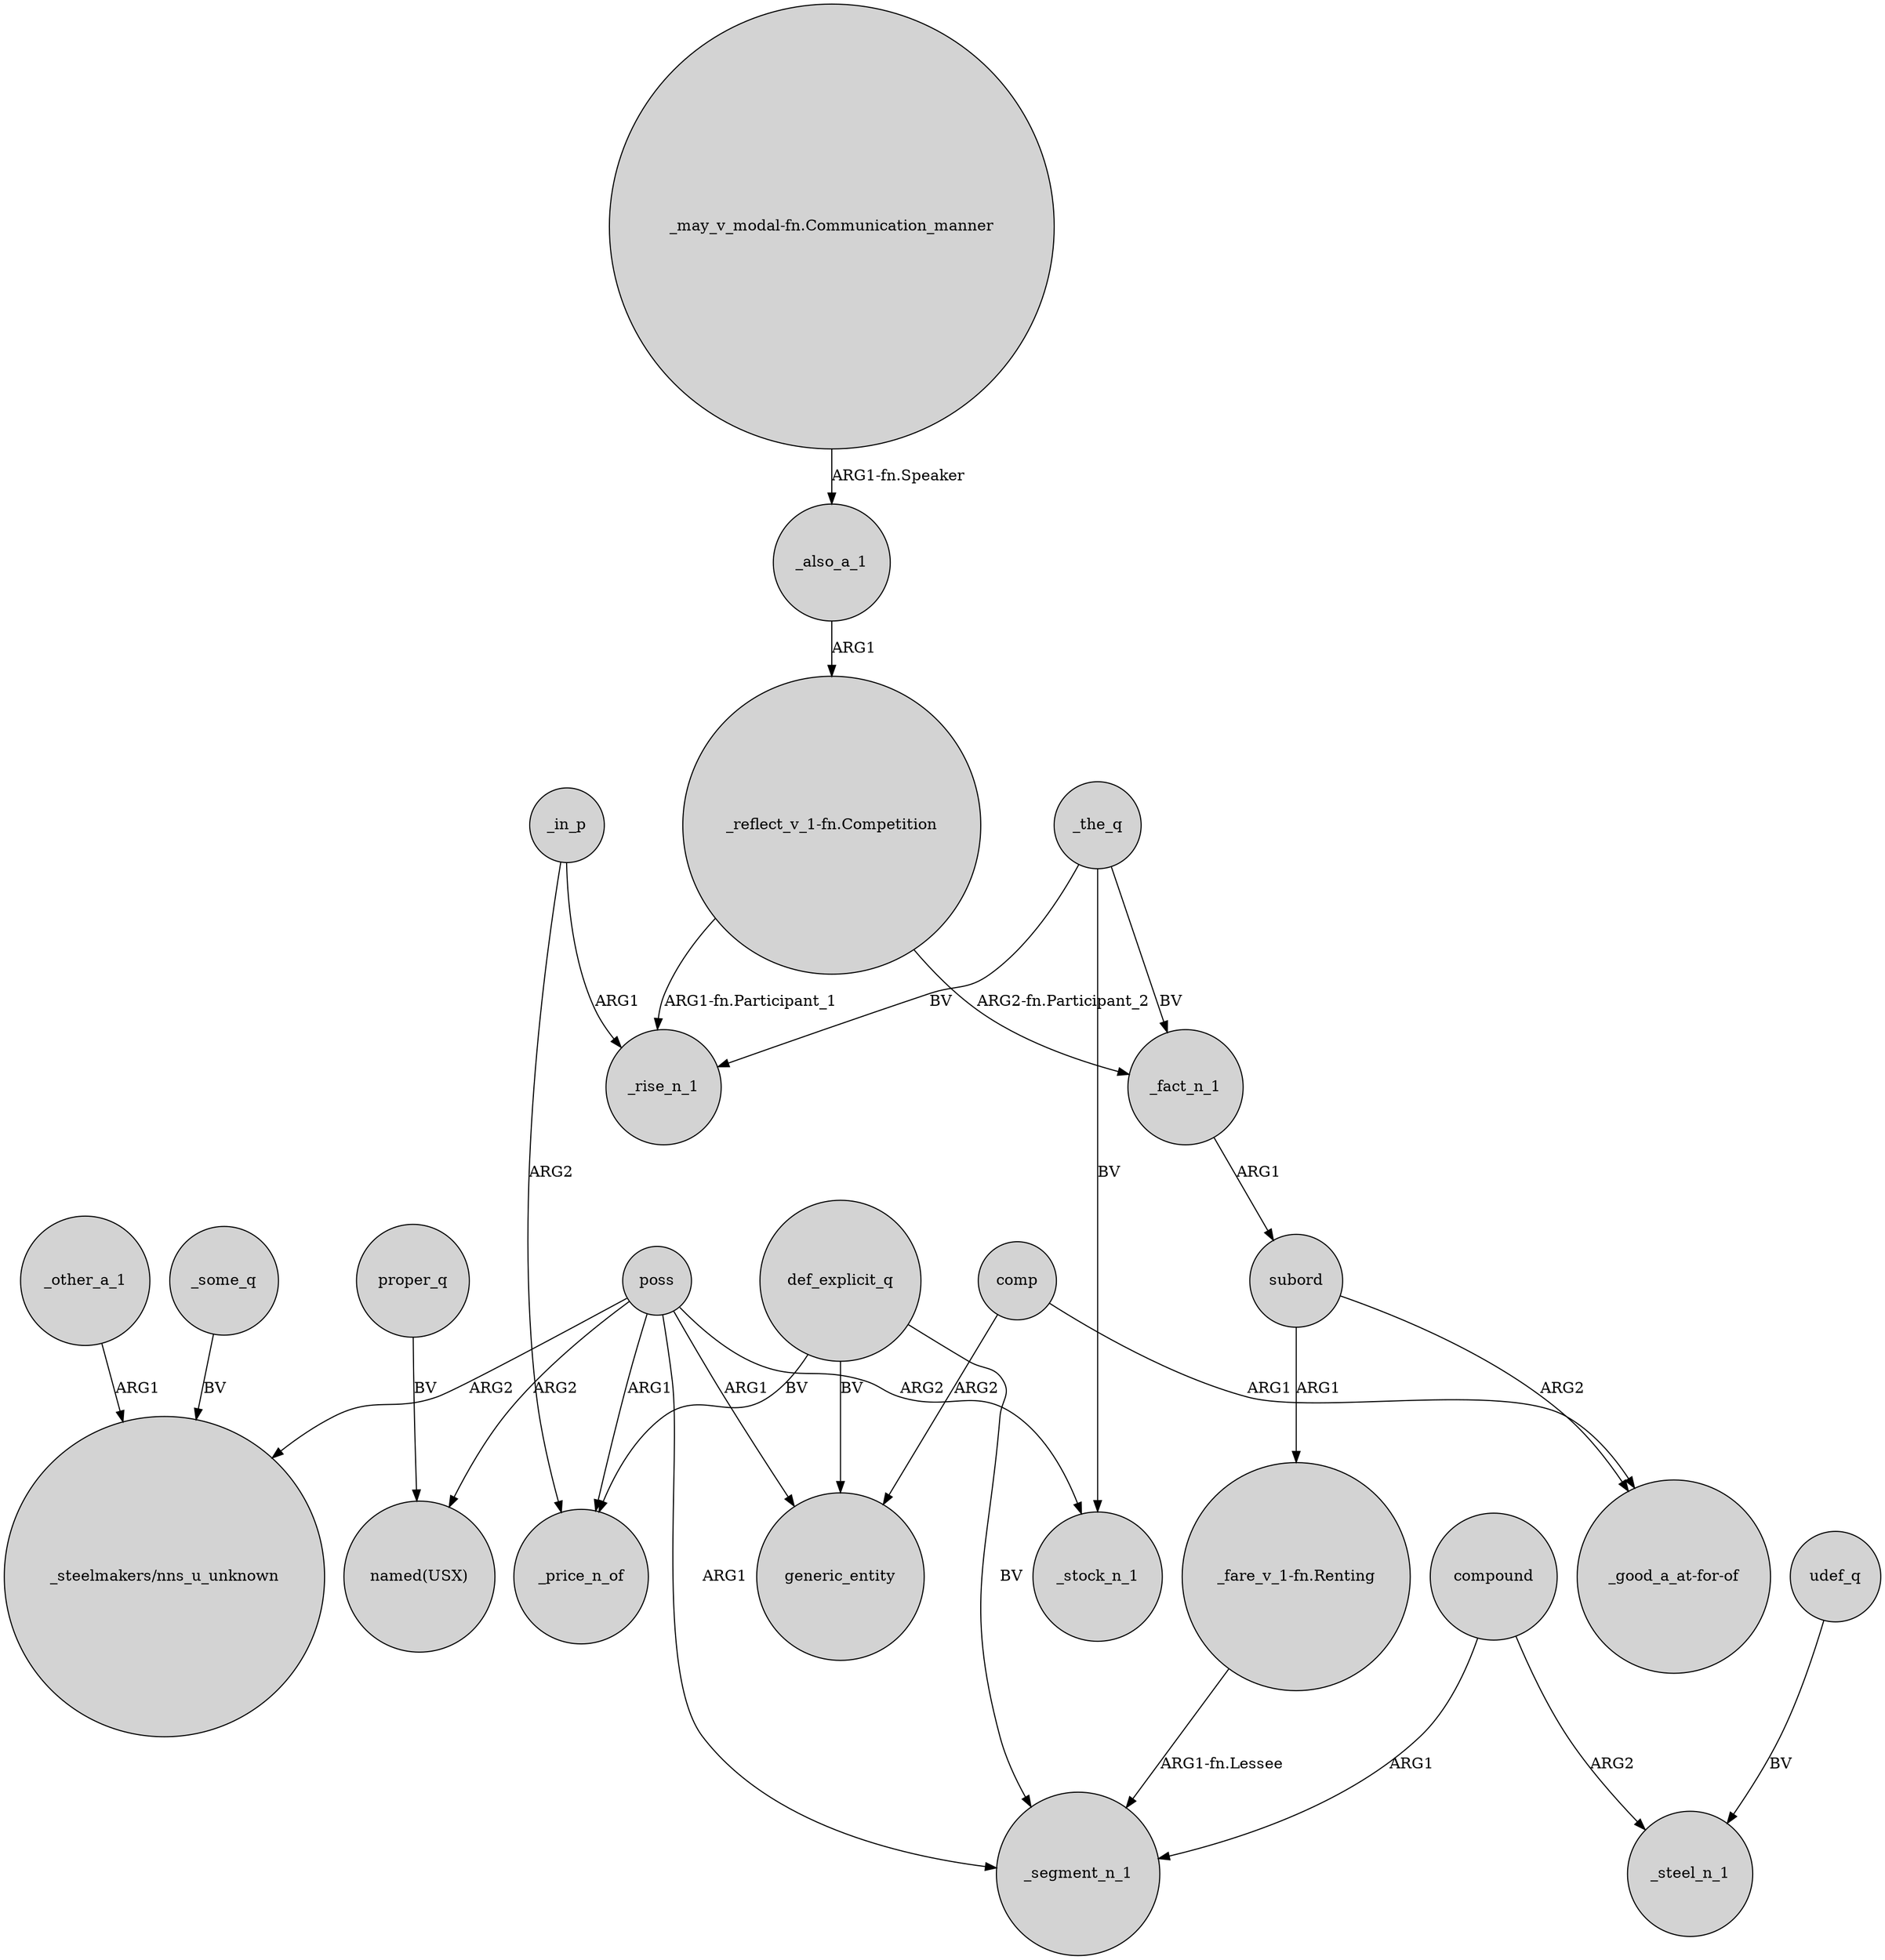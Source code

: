 digraph {
	node [shape=circle style=filled]
	_other_a_1 -> "_steelmakers/nns_u_unknown" [label=ARG1]
	def_explicit_q -> generic_entity [label=BV]
	subord -> "_good_a_at-for-of" [label=ARG2]
	_some_q -> "_steelmakers/nns_u_unknown" [label=BV]
	compound -> _segment_n_1 [label=ARG1]
	comp -> generic_entity [label=ARG2]
	poss -> generic_entity [label=ARG1]
	udef_q -> _steel_n_1 [label=BV]
	poss -> _price_n_of [label=ARG1]
	_the_q -> _stock_n_1 [label=BV]
	"_may_v_modal-fn.Communication_manner" -> _also_a_1 [label="ARG1-fn.Speaker"]
	_the_q -> _fact_n_1 [label=BV]
	"_reflect_v_1-fn.Competition" -> _rise_n_1 [label="ARG1-fn.Participant_1"]
	subord -> "_fare_v_1-fn.Renting" [label=ARG1]
	_the_q -> _rise_n_1 [label=BV]
	_in_p -> _price_n_of [label=ARG2]
	def_explicit_q -> _segment_n_1 [label=BV]
	compound -> _steel_n_1 [label=ARG2]
	_also_a_1 -> "_reflect_v_1-fn.Competition" [label=ARG1]
	"_reflect_v_1-fn.Competition" -> _fact_n_1 [label="ARG2-fn.Participant_2"]
	poss -> "named(USX)" [label=ARG2]
	_fact_n_1 -> subord [label=ARG1]
	poss -> "_steelmakers/nns_u_unknown" [label=ARG2]
	_in_p -> _rise_n_1 [label=ARG1]
	poss -> _stock_n_1 [label=ARG2]
	comp -> "_good_a_at-for-of" [label=ARG1]
	"_fare_v_1-fn.Renting" -> _segment_n_1 [label="ARG1-fn.Lessee"]
	poss -> _segment_n_1 [label=ARG1]
	proper_q -> "named(USX)" [label=BV]
	def_explicit_q -> _price_n_of [label=BV]
}
